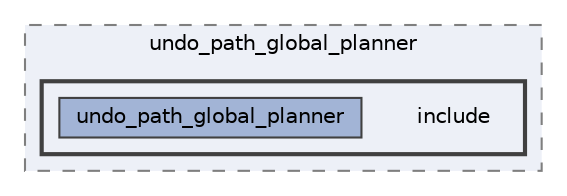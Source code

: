 digraph "smacc2_client_library/nav2z_client/custom_planners/undo_path_global_planner/include"
{
 // LATEX_PDF_SIZE
  bgcolor="transparent";
  edge [fontname=Helvetica,fontsize=10,labelfontname=Helvetica,labelfontsize=10];
  node [fontname=Helvetica,fontsize=10,shape=box,height=0.2,width=0.4];
  compound=true
  subgraph clusterdir_7c977f6e9575cd534bf22ed7aeeb4497 {
    graph [ bgcolor="#edf0f7", pencolor="grey50", label="undo_path_global_planner", fontname=Helvetica,fontsize=10 style="filled,dashed", URL="dir_7c977f6e9575cd534bf22ed7aeeb4497.html",tooltip=""]
  subgraph clusterdir_9150bd1d9e524b3d2a1381737b2d22a8 {
    graph [ bgcolor="#edf0f7", pencolor="grey25", label="", fontname=Helvetica,fontsize=10 style="filled,bold", URL="dir_9150bd1d9e524b3d2a1381737b2d22a8.html",tooltip=""]
    dir_9150bd1d9e524b3d2a1381737b2d22a8 [shape=plaintext, label="include"];
  dir_9c5cc1231d77da51d41c30ac8a499d76 [label="undo_path_global_planner", fillcolor="#a2b4d6", color="grey25", style="filled", URL="dir_9c5cc1231d77da51d41c30ac8a499d76.html",tooltip=""];
  }
  }
}
